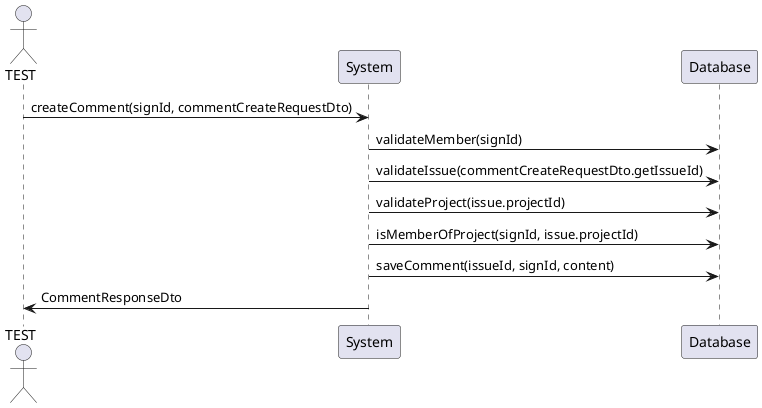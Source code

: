@startuml
actor TEST
participant System
participant DBMS as "Database"

TEST -> System: createComment(signId, commentCreateRequestDto)
System -> DBMS: validateMember(signId)
System -> DBMS: validateIssue(commentCreateRequestDto.getIssueId)
System -> DBMS: validateProject(issue.projectId)
System -> DBMS: isMemberOfProject(signId, issue.projectId)
System -> DBMS: saveComment(issueId, signId, content)
System -> TEST: CommentResponseDto
@enduml
